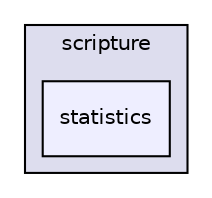 digraph "java/umms/core/scripture/statistics" {
  compound=true
  node [ fontsize="10", fontname="Helvetica"];
  edge [ labelfontsize="10", labelfontname="Helvetica"];
  subgraph clusterdir_bdd34608548e77f0f3e28890698989e8 {
    graph [ bgcolor="#ddddee", pencolor="black", label="scripture" fontname="Helvetica", fontsize="10", URL="dir_bdd34608548e77f0f3e28890698989e8.html"]
  dir_a61ec76fc0923a6a03e6f1df2a0db00b [shape=box, label="statistics", style="filled", fillcolor="#eeeeff", pencolor="black", URL="dir_a61ec76fc0923a6a03e6f1df2a0db00b.html"];
  }
}

